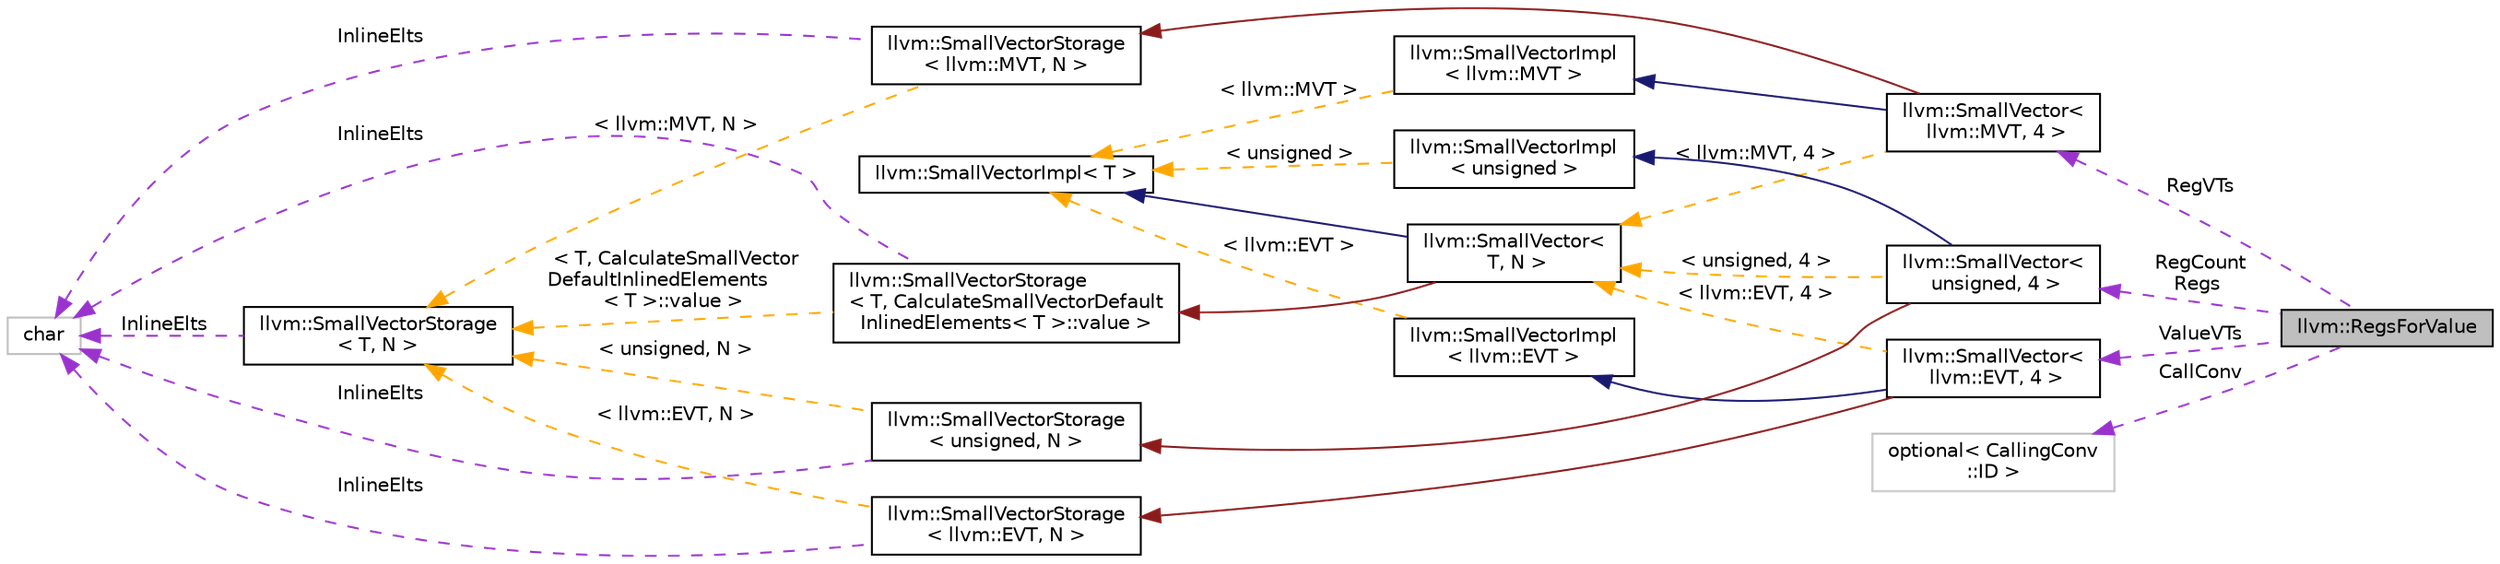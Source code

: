 digraph "llvm::RegsForValue"
{
 // LATEX_PDF_SIZE
  bgcolor="transparent";
  edge [fontname="Helvetica",fontsize="10",labelfontname="Helvetica",labelfontsize="10"];
  node [fontname="Helvetica",fontsize="10",shape=record];
  rankdir="LR";
  Node1 [label="llvm::RegsForValue",height=0.2,width=0.4,color="black", fillcolor="grey75", style="filled", fontcolor="black",tooltip="This struct represents the registers (physical or virtual) that a particular set of values is assigne..."];
  Node2 -> Node1 [dir="back",color="darkorchid3",fontsize="10",style="dashed",label=" RegVTs" ,fontname="Helvetica"];
  Node2 [label="llvm::SmallVector\<\l llvm::MVT, 4 \>",height=0.2,width=0.4,color="black",URL="$classllvm_1_1SmallVector.html",tooltip=" "];
  Node3 -> Node2 [dir="back",color="midnightblue",fontsize="10",style="solid",fontname="Helvetica"];
  Node3 [label="llvm::SmallVectorImpl\l\< llvm::MVT \>",height=0.2,width=0.4,color="black",URL="$classllvm_1_1SmallVectorImpl.html",tooltip=" "];
  Node4 -> Node3 [dir="back",color="orange",fontsize="10",style="dashed",label=" \< llvm::MVT \>" ,fontname="Helvetica"];
  Node4 [label="llvm::SmallVectorImpl\< T \>",height=0.2,width=0.4,color="black",URL="$classllvm_1_1SmallVectorImpl.html",tooltip="This class consists of common code factored out of the SmallVector class to reduce code duplication b..."];
  Node5 -> Node2 [dir="back",color="firebrick4",fontsize="10",style="solid",fontname="Helvetica"];
  Node5 [label="llvm::SmallVectorStorage\l\< llvm::MVT, N \>",height=0.2,width=0.4,color="black",URL="$structllvm_1_1SmallVectorStorage.html",tooltip=" "];
  Node6 -> Node5 [dir="back",color="darkorchid3",fontsize="10",style="dashed",label=" InlineElts" ,fontname="Helvetica"];
  Node6 [label="char",height=0.2,width=0.4,color="grey75",tooltip=" "];
  Node7 -> Node5 [dir="back",color="orange",fontsize="10",style="dashed",label=" \< llvm::MVT, N \>" ,fontname="Helvetica"];
  Node7 [label="llvm::SmallVectorStorage\l\< T, N \>",height=0.2,width=0.4,color="black",URL="$structllvm_1_1SmallVectorStorage.html",tooltip="Storage for the SmallVector elements."];
  Node6 -> Node7 [dir="back",color="darkorchid3",fontsize="10",style="dashed",label=" InlineElts" ,fontname="Helvetica"];
  Node8 -> Node2 [dir="back",color="orange",fontsize="10",style="dashed",label=" \< llvm::MVT, 4 \>" ,fontname="Helvetica"];
  Node8 [label="llvm::SmallVector\<\l T, N \>",height=0.2,width=0.4,color="black",URL="$classllvm_1_1SmallVector.html",tooltip="This is a 'vector' (really, a variable-sized array), optimized for the case when the array is small."];
  Node4 -> Node8 [dir="back",color="midnightblue",fontsize="10",style="solid",fontname="Helvetica"];
  Node9 -> Node8 [dir="back",color="firebrick4",fontsize="10",style="solid",fontname="Helvetica"];
  Node9 [label="llvm::SmallVectorStorage\l\< T, CalculateSmallVectorDefault\lInlinedElements\< T \>::value \>",height=0.2,width=0.4,color="black",URL="$structllvm_1_1SmallVectorStorage.html",tooltip=" "];
  Node6 -> Node9 [dir="back",color="darkorchid3",fontsize="10",style="dashed",label=" InlineElts" ,fontname="Helvetica"];
  Node7 -> Node9 [dir="back",color="orange",fontsize="10",style="dashed",label=" \< T, CalculateSmallVector\lDefaultInlinedElements\l\< T \>::value \>" ,fontname="Helvetica"];
  Node10 -> Node1 [dir="back",color="darkorchid3",fontsize="10",style="dashed",label=" ValueVTs" ,fontname="Helvetica"];
  Node10 [label="llvm::SmallVector\<\l llvm::EVT, 4 \>",height=0.2,width=0.4,color="black",URL="$classllvm_1_1SmallVector.html",tooltip=" "];
  Node11 -> Node10 [dir="back",color="midnightblue",fontsize="10",style="solid",fontname="Helvetica"];
  Node11 [label="llvm::SmallVectorImpl\l\< llvm::EVT \>",height=0.2,width=0.4,color="black",URL="$classllvm_1_1SmallVectorImpl.html",tooltip=" "];
  Node4 -> Node11 [dir="back",color="orange",fontsize="10",style="dashed",label=" \< llvm::EVT \>" ,fontname="Helvetica"];
  Node12 -> Node10 [dir="back",color="firebrick4",fontsize="10",style="solid",fontname="Helvetica"];
  Node12 [label="llvm::SmallVectorStorage\l\< llvm::EVT, N \>",height=0.2,width=0.4,color="black",URL="$structllvm_1_1SmallVectorStorage.html",tooltip=" "];
  Node6 -> Node12 [dir="back",color="darkorchid3",fontsize="10",style="dashed",label=" InlineElts" ,fontname="Helvetica"];
  Node7 -> Node12 [dir="back",color="orange",fontsize="10",style="dashed",label=" \< llvm::EVT, N \>" ,fontname="Helvetica"];
  Node8 -> Node10 [dir="back",color="orange",fontsize="10",style="dashed",label=" \< llvm::EVT, 4 \>" ,fontname="Helvetica"];
  Node13 -> Node1 [dir="back",color="darkorchid3",fontsize="10",style="dashed",label=" RegCount\nRegs" ,fontname="Helvetica"];
  Node13 [label="llvm::SmallVector\<\l unsigned, 4 \>",height=0.2,width=0.4,color="black",URL="$classllvm_1_1SmallVector.html",tooltip=" "];
  Node14 -> Node13 [dir="back",color="midnightblue",fontsize="10",style="solid",fontname="Helvetica"];
  Node14 [label="llvm::SmallVectorImpl\l\< unsigned \>",height=0.2,width=0.4,color="black",URL="$classllvm_1_1SmallVectorImpl.html",tooltip=" "];
  Node4 -> Node14 [dir="back",color="orange",fontsize="10",style="dashed",label=" \< unsigned \>" ,fontname="Helvetica"];
  Node15 -> Node13 [dir="back",color="firebrick4",fontsize="10",style="solid",fontname="Helvetica"];
  Node15 [label="llvm::SmallVectorStorage\l\< unsigned, N \>",height=0.2,width=0.4,color="black",URL="$structllvm_1_1SmallVectorStorage.html",tooltip=" "];
  Node6 -> Node15 [dir="back",color="darkorchid3",fontsize="10",style="dashed",label=" InlineElts" ,fontname="Helvetica"];
  Node7 -> Node15 [dir="back",color="orange",fontsize="10",style="dashed",label=" \< unsigned, N \>" ,fontname="Helvetica"];
  Node8 -> Node13 [dir="back",color="orange",fontsize="10",style="dashed",label=" \< unsigned, 4 \>" ,fontname="Helvetica"];
  Node16 -> Node1 [dir="back",color="darkorchid3",fontsize="10",style="dashed",label=" CallConv" ,fontname="Helvetica"];
  Node16 [label="optional\< CallingConv\l::ID \>",height=0.2,width=0.4,color="grey75",tooltip=" "];
}
